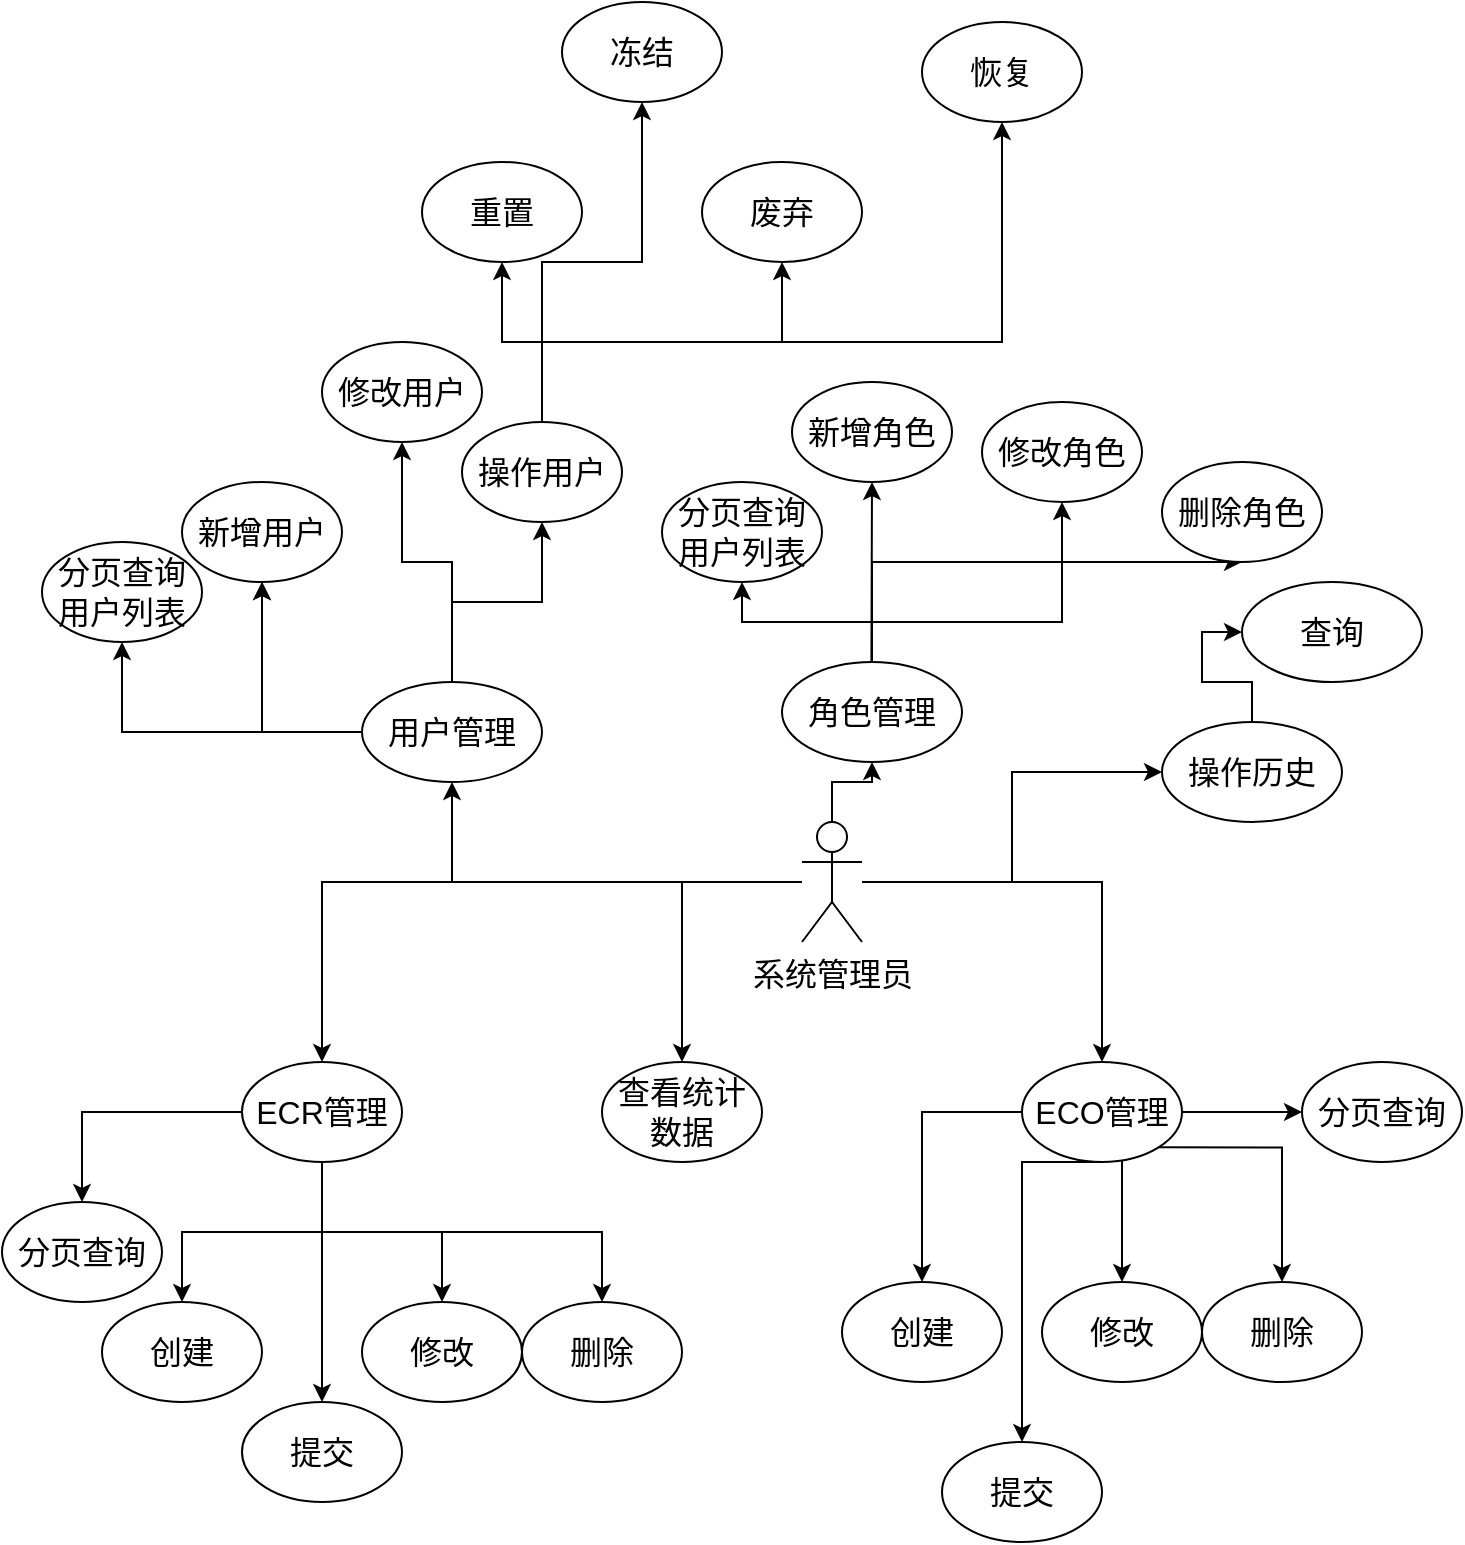 <mxfile version="21.3.2" type="github">
  <diagram name="第 1 页" id="2Dv64XPZ4sO35TC0VDzX">
    <mxGraphModel dx="1324" dy="934" grid="1" gridSize="10" guides="1" tooltips="1" connect="1" arrows="1" fold="1" page="1" pageScale="1" pageWidth="827" pageHeight="1169" math="0" shadow="0">
      <root>
        <mxCell id="0" />
        <mxCell id="1" parent="0" />
        <mxCell id="pvFu4Uic2yDWqxtZS8rq-4" value="" style="edgeStyle=orthogonalEdgeStyle;rounded=0;orthogonalLoop=1;jettySize=auto;html=1;entryX=0.5;entryY=1;entryDx=0;entryDy=0;fontSize=16;" parent="1" source="pvFu4Uic2yDWqxtZS8rq-1" target="pvFu4Uic2yDWqxtZS8rq-5" edge="1">
          <mxGeometry relative="1" as="geometry">
            <mxPoint x="360" y="460" as="targetPoint" />
          </mxGeometry>
        </mxCell>
        <mxCell id="pvFu4Uic2yDWqxtZS8rq-25" style="edgeStyle=orthogonalEdgeStyle;rounded=0;orthogonalLoop=1;jettySize=auto;html=1;fontSize=16;" parent="1" source="pvFu4Uic2yDWqxtZS8rq-1" target="pvFu4Uic2yDWqxtZS8rq-24" edge="1">
          <mxGeometry relative="1" as="geometry" />
        </mxCell>
        <mxCell id="pvFu4Uic2yDWqxtZS8rq-33" style="edgeStyle=orthogonalEdgeStyle;rounded=0;orthogonalLoop=1;jettySize=auto;html=1;fontSize=16;" parent="1" source="pvFu4Uic2yDWqxtZS8rq-1" target="pvFu4Uic2yDWqxtZS8rq-32" edge="1">
          <mxGeometry relative="1" as="geometry" />
        </mxCell>
        <mxCell id="pvFu4Uic2yDWqxtZS8rq-44" style="edgeStyle=orthogonalEdgeStyle;rounded=0;orthogonalLoop=1;jettySize=auto;html=1;entryX=0.5;entryY=0;entryDx=0;entryDy=0;fontSize=16;" parent="1" source="pvFu4Uic2yDWqxtZS8rq-1" target="pvFu4Uic2yDWqxtZS8rq-42" edge="1">
          <mxGeometry relative="1" as="geometry" />
        </mxCell>
        <mxCell id="pvFu4Uic2yDWqxtZS8rq-54" style="edgeStyle=orthogonalEdgeStyle;rounded=0;orthogonalLoop=1;jettySize=auto;html=1;fontSize=16;" parent="1" source="pvFu4Uic2yDWqxtZS8rq-1" target="pvFu4Uic2yDWqxtZS8rq-53" edge="1">
          <mxGeometry relative="1" as="geometry" />
        </mxCell>
        <mxCell id="pvFu4Uic2yDWqxtZS8rq-68" style="edgeStyle=orthogonalEdgeStyle;rounded=0;orthogonalLoop=1;jettySize=auto;html=1;entryX=0.5;entryY=0;entryDx=0;entryDy=0;fontSize=16;" parent="1" source="pvFu4Uic2yDWqxtZS8rq-1" target="pvFu4Uic2yDWqxtZS8rq-67" edge="1">
          <mxGeometry relative="1" as="geometry" />
        </mxCell>
        <mxCell id="pvFu4Uic2yDWqxtZS8rq-1" value="系统管理员" style="shape=umlActor;verticalLabelPosition=bottom;verticalAlign=top;html=1;outlineConnect=0;fontSize=16;" parent="1" vertex="1">
          <mxGeometry x="470" y="470" width="30" height="60" as="geometry" />
        </mxCell>
        <mxCell id="pvFu4Uic2yDWqxtZS8rq-7" value="" style="edgeStyle=orthogonalEdgeStyle;rounded=0;orthogonalLoop=1;jettySize=auto;html=1;fontSize=16;" parent="1" source="pvFu4Uic2yDWqxtZS8rq-5" target="pvFu4Uic2yDWqxtZS8rq-6" edge="1">
          <mxGeometry relative="1" as="geometry" />
        </mxCell>
        <mxCell id="pvFu4Uic2yDWqxtZS8rq-10" value="" style="edgeStyle=orthogonalEdgeStyle;rounded=0;orthogonalLoop=1;jettySize=auto;html=1;fontSize=16;" parent="1" source="pvFu4Uic2yDWqxtZS8rq-5" target="pvFu4Uic2yDWqxtZS8rq-6" edge="1">
          <mxGeometry relative="1" as="geometry" />
        </mxCell>
        <mxCell id="pvFu4Uic2yDWqxtZS8rq-12" style="edgeStyle=orthogonalEdgeStyle;rounded=0;orthogonalLoop=1;jettySize=auto;html=1;exitX=0.5;exitY=0;exitDx=0;exitDy=0;entryX=0.5;entryY=1;entryDx=0;entryDy=0;fontSize=16;" parent="1" source="pvFu4Uic2yDWqxtZS8rq-5" target="pvFu4Uic2yDWqxtZS8rq-11" edge="1">
          <mxGeometry relative="1" as="geometry" />
        </mxCell>
        <mxCell id="pvFu4Uic2yDWqxtZS8rq-14" style="edgeStyle=orthogonalEdgeStyle;rounded=0;orthogonalLoop=1;jettySize=auto;html=1;exitX=0.5;exitY=0;exitDx=0;exitDy=0;fontSize=16;" parent="1" source="pvFu4Uic2yDWqxtZS8rq-5" target="pvFu4Uic2yDWqxtZS8rq-13" edge="1">
          <mxGeometry relative="1" as="geometry" />
        </mxCell>
        <mxCell id="pvFu4Uic2yDWqxtZS8rq-37" style="edgeStyle=orthogonalEdgeStyle;rounded=0;orthogonalLoop=1;jettySize=auto;html=1;fontSize=16;" parent="1" source="pvFu4Uic2yDWqxtZS8rq-5" target="pvFu4Uic2yDWqxtZS8rq-36" edge="1">
          <mxGeometry relative="1" as="geometry" />
        </mxCell>
        <mxCell id="pvFu4Uic2yDWqxtZS8rq-5" value="用户管理" style="ellipse;whiteSpace=wrap;html=1;fontSize=16;" parent="1" vertex="1">
          <mxGeometry x="250" y="400" width="90" height="50" as="geometry" />
        </mxCell>
        <mxCell id="pvFu4Uic2yDWqxtZS8rq-6" value="新增用户" style="ellipse;whiteSpace=wrap;html=1;fontSize=16;" parent="1" vertex="1">
          <mxGeometry x="160" y="300" width="80" height="50" as="geometry" />
        </mxCell>
        <mxCell id="pvFu4Uic2yDWqxtZS8rq-11" value="修改用户" style="ellipse;whiteSpace=wrap;html=1;fontSize=16;" parent="1" vertex="1">
          <mxGeometry x="230" y="230" width="80" height="50" as="geometry" />
        </mxCell>
        <mxCell id="pvFu4Uic2yDWqxtZS8rq-16" value="" style="edgeStyle=orthogonalEdgeStyle;rounded=0;orthogonalLoop=1;jettySize=auto;html=1;fontSize=16;" parent="1" source="pvFu4Uic2yDWqxtZS8rq-13" target="pvFu4Uic2yDWqxtZS8rq-15" edge="1">
          <mxGeometry relative="1" as="geometry" />
        </mxCell>
        <mxCell id="pvFu4Uic2yDWqxtZS8rq-18" style="edgeStyle=orthogonalEdgeStyle;rounded=0;orthogonalLoop=1;jettySize=auto;html=1;exitX=0.5;exitY=0;exitDx=0;exitDy=0;entryX=0.5;entryY=1;entryDx=0;entryDy=0;fontSize=16;" parent="1" source="pvFu4Uic2yDWqxtZS8rq-13" target="pvFu4Uic2yDWqxtZS8rq-17" edge="1">
          <mxGeometry relative="1" as="geometry" />
        </mxCell>
        <mxCell id="pvFu4Uic2yDWqxtZS8rq-20" style="edgeStyle=orthogonalEdgeStyle;rounded=0;orthogonalLoop=1;jettySize=auto;html=1;entryX=0.5;entryY=1;entryDx=0;entryDy=0;exitX=0.5;exitY=0;exitDx=0;exitDy=0;fontSize=16;" parent="1" source="pvFu4Uic2yDWqxtZS8rq-13" target="pvFu4Uic2yDWqxtZS8rq-19" edge="1">
          <mxGeometry relative="1" as="geometry">
            <mxPoint x="420" y="295" as="sourcePoint" />
          </mxGeometry>
        </mxCell>
        <mxCell id="pvFu4Uic2yDWqxtZS8rq-22" style="edgeStyle=orthogonalEdgeStyle;rounded=0;orthogonalLoop=1;jettySize=auto;html=1;exitX=0.5;exitY=0;exitDx=0;exitDy=0;entryX=0.5;entryY=1;entryDx=0;entryDy=0;fontSize=16;" parent="1" source="pvFu4Uic2yDWqxtZS8rq-13" target="pvFu4Uic2yDWqxtZS8rq-21" edge="1">
          <mxGeometry relative="1" as="geometry">
            <Array as="points">
              <mxPoint x="380" y="230" />
              <mxPoint x="530" y="230" />
            </Array>
          </mxGeometry>
        </mxCell>
        <mxCell id="pvFu4Uic2yDWqxtZS8rq-13" value="操作用户" style="ellipse;whiteSpace=wrap;html=1;fontSize=16;" parent="1" vertex="1">
          <mxGeometry x="300" y="270" width="80" height="50" as="geometry" />
        </mxCell>
        <mxCell id="pvFu4Uic2yDWqxtZS8rq-15" value="重置" style="ellipse;whiteSpace=wrap;html=1;fontSize=16;" parent="1" vertex="1">
          <mxGeometry x="280" y="140" width="80" height="50" as="geometry" />
        </mxCell>
        <mxCell id="pvFu4Uic2yDWqxtZS8rq-17" value="冻结" style="ellipse;whiteSpace=wrap;html=1;fontSize=16;" parent="1" vertex="1">
          <mxGeometry x="350" y="60" width="80" height="50" as="geometry" />
        </mxCell>
        <mxCell id="pvFu4Uic2yDWqxtZS8rq-19" value="废弃" style="ellipse;whiteSpace=wrap;html=1;fontSize=16;" parent="1" vertex="1">
          <mxGeometry x="420" y="140" width="80" height="50" as="geometry" />
        </mxCell>
        <mxCell id="pvFu4Uic2yDWqxtZS8rq-21" value="恢复" style="ellipse;whiteSpace=wrap;html=1;fontSize=16;" parent="1" vertex="1">
          <mxGeometry x="530" y="70" width="80" height="50" as="geometry" />
        </mxCell>
        <mxCell id="pvFu4Uic2yDWqxtZS8rq-27" style="edgeStyle=orthogonalEdgeStyle;rounded=0;orthogonalLoop=1;jettySize=auto;html=1;exitX=0.497;exitY=-0.027;exitDx=0;exitDy=0;entryX=0.5;entryY=1;entryDx=0;entryDy=0;exitPerimeter=0;fontSize=16;" parent="1" source="pvFu4Uic2yDWqxtZS8rq-24" target="pvFu4Uic2yDWqxtZS8rq-26" edge="1">
          <mxGeometry relative="1" as="geometry">
            <Array as="points">
              <mxPoint x="505" y="390" />
              <mxPoint x="505" y="390" />
              <mxPoint x="505" y="300" />
            </Array>
          </mxGeometry>
        </mxCell>
        <mxCell id="pvFu4Uic2yDWqxtZS8rq-29" style="edgeStyle=orthogonalEdgeStyle;rounded=0;orthogonalLoop=1;jettySize=auto;html=1;exitX=0.5;exitY=0;exitDx=0;exitDy=0;entryX=0.5;entryY=1;entryDx=0;entryDy=0;fontSize=16;" parent="1" source="pvFu4Uic2yDWqxtZS8rq-24" target="pvFu4Uic2yDWqxtZS8rq-28" edge="1">
          <mxGeometry relative="1" as="geometry">
            <mxPoint x="550" y="340" as="targetPoint" />
            <Array as="points">
              <mxPoint x="500" y="370" />
              <mxPoint x="550" y="370" />
            </Array>
          </mxGeometry>
        </mxCell>
        <mxCell id="pvFu4Uic2yDWqxtZS8rq-30" style="edgeStyle=orthogonalEdgeStyle;rounded=0;orthogonalLoop=1;jettySize=auto;html=1;exitX=0.5;exitY=0;exitDx=0;exitDy=0;entryX=0.5;entryY=1;entryDx=0;entryDy=0;fontSize=16;" parent="1" source="pvFu4Uic2yDWqxtZS8rq-24" target="pvFu4Uic2yDWqxtZS8rq-31" edge="1">
          <mxGeometry relative="1" as="geometry">
            <mxPoint x="570" y="360" as="targetPoint" />
            <Array as="points">
              <mxPoint x="505" y="340" />
            </Array>
          </mxGeometry>
        </mxCell>
        <mxCell id="pvFu4Uic2yDWqxtZS8rq-39" style="edgeStyle=orthogonalEdgeStyle;rounded=0;orthogonalLoop=1;jettySize=auto;html=1;entryX=0.5;entryY=1;entryDx=0;entryDy=0;fontSize=16;" parent="1" source="pvFu4Uic2yDWqxtZS8rq-24" target="pvFu4Uic2yDWqxtZS8rq-38" edge="1">
          <mxGeometry relative="1" as="geometry" />
        </mxCell>
        <mxCell id="pvFu4Uic2yDWqxtZS8rq-24" value="角色管理" style="ellipse;whiteSpace=wrap;html=1;fontSize=16;" parent="1" vertex="1">
          <mxGeometry x="460" y="390" width="90" height="50" as="geometry" />
        </mxCell>
        <mxCell id="pvFu4Uic2yDWqxtZS8rq-26" value="新增角色" style="ellipse;whiteSpace=wrap;html=1;fontSize=16;" parent="1" vertex="1">
          <mxGeometry x="465" y="250" width="80" height="50" as="geometry" />
        </mxCell>
        <mxCell id="pvFu4Uic2yDWqxtZS8rq-28" value="修改角色" style="ellipse;whiteSpace=wrap;html=1;fontSize=16;" parent="1" vertex="1">
          <mxGeometry x="560" y="260" width="80" height="50" as="geometry" />
        </mxCell>
        <mxCell id="pvFu4Uic2yDWqxtZS8rq-31" value="删除角色" style="ellipse;whiteSpace=wrap;html=1;fontSize=16;" parent="1" vertex="1">
          <mxGeometry x="650" y="290" width="80" height="50" as="geometry" />
        </mxCell>
        <mxCell id="pvFu4Uic2yDWqxtZS8rq-35" style="edgeStyle=orthogonalEdgeStyle;rounded=0;orthogonalLoop=1;jettySize=auto;html=1;entryX=0;entryY=0.5;entryDx=0;entryDy=0;fontSize=16;" parent="1" source="pvFu4Uic2yDWqxtZS8rq-32" target="pvFu4Uic2yDWqxtZS8rq-34" edge="1">
          <mxGeometry relative="1" as="geometry" />
        </mxCell>
        <mxCell id="pvFu4Uic2yDWqxtZS8rq-32" value="操作历史" style="ellipse;whiteSpace=wrap;html=1;fontSize=16;" parent="1" vertex="1">
          <mxGeometry x="650" y="420" width="90" height="50" as="geometry" />
        </mxCell>
        <mxCell id="pvFu4Uic2yDWqxtZS8rq-34" value="查询" style="ellipse;whiteSpace=wrap;html=1;fontSize=16;" parent="1" vertex="1">
          <mxGeometry x="690" y="350" width="90" height="50" as="geometry" />
        </mxCell>
        <mxCell id="pvFu4Uic2yDWqxtZS8rq-36" value="分页查询用户列表" style="ellipse;whiteSpace=wrap;html=1;fontSize=16;" parent="1" vertex="1">
          <mxGeometry x="90" y="330" width="80" height="50" as="geometry" />
        </mxCell>
        <mxCell id="pvFu4Uic2yDWqxtZS8rq-38" value="分页查询用户列表" style="ellipse;whiteSpace=wrap;html=1;fontSize=16;" parent="1" vertex="1">
          <mxGeometry x="400" y="300" width="80" height="50" as="geometry" />
        </mxCell>
        <mxCell id="pvFu4Uic2yDWqxtZS8rq-46" value="" style="edgeStyle=orthogonalEdgeStyle;rounded=0;orthogonalLoop=1;jettySize=auto;html=1;fontSize=16;" parent="1" source="pvFu4Uic2yDWqxtZS8rq-42" target="pvFu4Uic2yDWqxtZS8rq-45" edge="1">
          <mxGeometry relative="1" as="geometry" />
        </mxCell>
        <mxCell id="pvFu4Uic2yDWqxtZS8rq-49" style="edgeStyle=orthogonalEdgeStyle;rounded=0;orthogonalLoop=1;jettySize=auto;html=1;exitX=0.5;exitY=1;exitDx=0;exitDy=0;entryX=0.5;entryY=0;entryDx=0;entryDy=0;fontSize=16;" parent="1" source="pvFu4Uic2yDWqxtZS8rq-42" target="pvFu4Uic2yDWqxtZS8rq-48" edge="1">
          <mxGeometry relative="1" as="geometry" />
        </mxCell>
        <mxCell id="pvFu4Uic2yDWqxtZS8rq-50" style="edgeStyle=orthogonalEdgeStyle;rounded=0;orthogonalLoop=1;jettySize=auto;html=1;exitX=0.5;exitY=1;exitDx=0;exitDy=0;entryX=0.5;entryY=0;entryDx=0;entryDy=0;fontSize=16;" parent="1" source="pvFu4Uic2yDWqxtZS8rq-42" target="pvFu4Uic2yDWqxtZS8rq-51" edge="1">
          <mxGeometry relative="1" as="geometry">
            <mxPoint x="360" y="710" as="targetPoint" />
          </mxGeometry>
        </mxCell>
        <mxCell id="pvFu4Uic2yDWqxtZS8rq-64" style="edgeStyle=orthogonalEdgeStyle;rounded=0;orthogonalLoop=1;jettySize=auto;html=1;exitX=0;exitY=0.5;exitDx=0;exitDy=0;entryX=0.5;entryY=0;entryDx=0;entryDy=0;fontSize=16;" parent="1" source="pvFu4Uic2yDWqxtZS8rq-42" target="pvFu4Uic2yDWqxtZS8rq-63" edge="1">
          <mxGeometry relative="1" as="geometry" />
        </mxCell>
        <mxCell id="pvFu4Uic2yDWqxtZS8rq-70" style="edgeStyle=orthogonalEdgeStyle;rounded=0;orthogonalLoop=1;jettySize=auto;html=1;exitX=0.5;exitY=1;exitDx=0;exitDy=0;entryX=0.5;entryY=0;entryDx=0;entryDy=0;fontSize=16;" parent="1" source="pvFu4Uic2yDWqxtZS8rq-42" target="pvFu4Uic2yDWqxtZS8rq-69" edge="1">
          <mxGeometry relative="1" as="geometry" />
        </mxCell>
        <mxCell id="pvFu4Uic2yDWqxtZS8rq-42" value="ECR管理" style="ellipse;whiteSpace=wrap;html=1;fontSize=16;" parent="1" vertex="1">
          <mxGeometry x="190" y="590" width="80" height="50" as="geometry" />
        </mxCell>
        <mxCell id="pvFu4Uic2yDWqxtZS8rq-45" value="创建" style="ellipse;whiteSpace=wrap;html=1;fontSize=16;" parent="1" vertex="1">
          <mxGeometry x="120" y="710" width="80" height="50" as="geometry" />
        </mxCell>
        <mxCell id="pvFu4Uic2yDWqxtZS8rq-48" value="修改" style="ellipse;whiteSpace=wrap;html=1;fontSize=16;" parent="1" vertex="1">
          <mxGeometry x="250" y="710" width="80" height="50" as="geometry" />
        </mxCell>
        <mxCell id="pvFu4Uic2yDWqxtZS8rq-51" value="删除" style="ellipse;whiteSpace=wrap;html=1;fontSize=16;" parent="1" vertex="1">
          <mxGeometry x="330" y="710" width="80" height="50" as="geometry" />
        </mxCell>
        <mxCell id="pvFu4Uic2yDWqxtZS8rq-57" value="" style="edgeStyle=orthogonalEdgeStyle;rounded=0;orthogonalLoop=1;jettySize=auto;html=1;fontSize=16;" parent="1" source="pvFu4Uic2yDWqxtZS8rq-53" target="pvFu4Uic2yDWqxtZS8rq-56" edge="1">
          <mxGeometry relative="1" as="geometry" />
        </mxCell>
        <mxCell id="pvFu4Uic2yDWqxtZS8rq-60" style="edgeStyle=orthogonalEdgeStyle;rounded=0;orthogonalLoop=1;jettySize=auto;html=1;entryX=0.5;entryY=0;entryDx=0;entryDy=0;fontSize=16;" parent="1" source="pvFu4Uic2yDWqxtZS8rq-53" target="pvFu4Uic2yDWqxtZS8rq-59" edge="1">
          <mxGeometry relative="1" as="geometry">
            <Array as="points">
              <mxPoint x="630" y="660" />
              <mxPoint x="630" y="660" />
            </Array>
          </mxGeometry>
        </mxCell>
        <mxCell id="pvFu4Uic2yDWqxtZS8rq-62" style="edgeStyle=orthogonalEdgeStyle;rounded=0;orthogonalLoop=1;jettySize=auto;html=1;exitX=1;exitY=1;exitDx=0;exitDy=0;entryX=0.5;entryY=0;entryDx=0;entryDy=0;fontSize=16;" parent="1" source="pvFu4Uic2yDWqxtZS8rq-53" target="pvFu4Uic2yDWqxtZS8rq-61" edge="1">
          <mxGeometry relative="1" as="geometry" />
        </mxCell>
        <mxCell id="pvFu4Uic2yDWqxtZS8rq-66" style="edgeStyle=orthogonalEdgeStyle;rounded=0;orthogonalLoop=1;jettySize=auto;html=1;exitX=1;exitY=0.5;exitDx=0;exitDy=0;entryX=0;entryY=0.5;entryDx=0;entryDy=0;fontSize=16;" parent="1" source="pvFu4Uic2yDWqxtZS8rq-53" target="pvFu4Uic2yDWqxtZS8rq-65" edge="1">
          <mxGeometry relative="1" as="geometry" />
        </mxCell>
        <mxCell id="pvFu4Uic2yDWqxtZS8rq-73" style="edgeStyle=orthogonalEdgeStyle;rounded=0;orthogonalLoop=1;jettySize=auto;html=1;exitX=0.5;exitY=1;exitDx=0;exitDy=0;entryX=0.5;entryY=0;entryDx=0;entryDy=0;fontSize=16;" parent="1" source="pvFu4Uic2yDWqxtZS8rq-53" target="pvFu4Uic2yDWqxtZS8rq-72" edge="1">
          <mxGeometry relative="1" as="geometry">
            <Array as="points">
              <mxPoint x="580" y="640" />
            </Array>
          </mxGeometry>
        </mxCell>
        <mxCell id="pvFu4Uic2yDWqxtZS8rq-53" value="ECO管理" style="ellipse;whiteSpace=wrap;html=1;fontSize=16;" parent="1" vertex="1">
          <mxGeometry x="580" y="590" width="80" height="50" as="geometry" />
        </mxCell>
        <mxCell id="pvFu4Uic2yDWqxtZS8rq-56" value="创建" style="ellipse;whiteSpace=wrap;html=1;fontSize=16;" parent="1" vertex="1">
          <mxGeometry x="490" y="700" width="80" height="50" as="geometry" />
        </mxCell>
        <mxCell id="pvFu4Uic2yDWqxtZS8rq-59" value="修改" style="ellipse;whiteSpace=wrap;html=1;fontSize=16;" parent="1" vertex="1">
          <mxGeometry x="590" y="700" width="80" height="50" as="geometry" />
        </mxCell>
        <mxCell id="pvFu4Uic2yDWqxtZS8rq-61" value="删除" style="ellipse;whiteSpace=wrap;html=1;fontSize=16;" parent="1" vertex="1">
          <mxGeometry x="670" y="700" width="80" height="50" as="geometry" />
        </mxCell>
        <mxCell id="pvFu4Uic2yDWqxtZS8rq-63" value="分页查询" style="ellipse;whiteSpace=wrap;html=1;fontSize=16;" parent="1" vertex="1">
          <mxGeometry x="70" y="660" width="80" height="50" as="geometry" />
        </mxCell>
        <mxCell id="pvFu4Uic2yDWqxtZS8rq-65" value="分页查询" style="ellipse;whiteSpace=wrap;html=1;fontSize=16;" parent="1" vertex="1">
          <mxGeometry x="720" y="590" width="80" height="50" as="geometry" />
        </mxCell>
        <mxCell id="pvFu4Uic2yDWqxtZS8rq-67" value="查看统计数据" style="ellipse;whiteSpace=wrap;html=1;fontSize=16;" parent="1" vertex="1">
          <mxGeometry x="370" y="590" width="80" height="50" as="geometry" />
        </mxCell>
        <mxCell id="pvFu4Uic2yDWqxtZS8rq-69" value="提交" style="ellipse;whiteSpace=wrap;html=1;fontSize=16;" parent="1" vertex="1">
          <mxGeometry x="190" y="760" width="80" height="50" as="geometry" />
        </mxCell>
        <mxCell id="pvFu4Uic2yDWqxtZS8rq-72" value="提交" style="ellipse;whiteSpace=wrap;html=1;fontSize=16;" parent="1" vertex="1">
          <mxGeometry x="540" y="780" width="80" height="50" as="geometry" />
        </mxCell>
      </root>
    </mxGraphModel>
  </diagram>
</mxfile>
